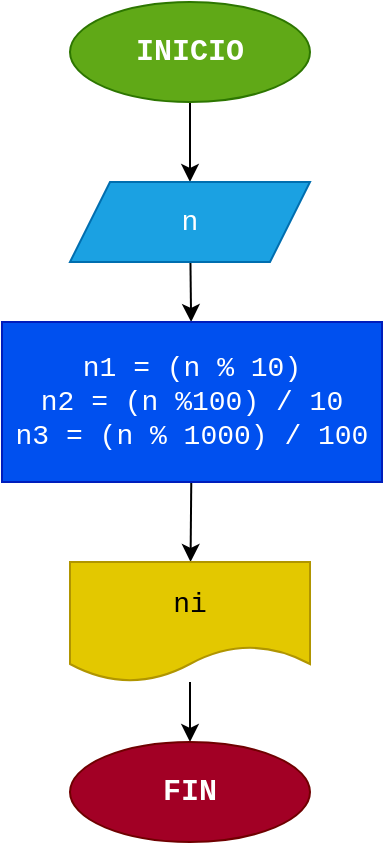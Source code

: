 <mxfile>
    <diagram id="JJ7sGsIyvcAjFSF7HcTw" name="Página-1">
        <mxGraphModel dx="714" dy="503" grid="1" gridSize="10" guides="1" tooltips="1" connect="1" arrows="1" fold="1" page="1" pageScale="1" pageWidth="827" pageHeight="1169" math="0" shadow="0">
            <root>
                <mxCell id="0"/>
                <mxCell id="1" parent="0"/>
                <mxCell id="4" value="" style="edgeStyle=none;html=1;fontFamily=Courier New;fontSize=12;" edge="1" parent="1" source="2" target="3">
                    <mxGeometry relative="1" as="geometry"/>
                </mxCell>
                <mxCell id="2" value="INICIO" style="ellipse;whiteSpace=wrap;html=1;fontFamily=Courier New;fontSize=15;fontStyle=1;fillColor=#60a917;fontColor=#ffffff;strokeColor=#2D7600;" vertex="1" parent="1">
                    <mxGeometry x="294" width="120" height="50" as="geometry"/>
                </mxCell>
                <mxCell id="6" value="" style="edgeStyle=none;html=1;fontFamily=Courier New;fontSize=12;" edge="1" parent="1" source="3" target="5">
                    <mxGeometry relative="1" as="geometry"/>
                </mxCell>
                <mxCell id="3" value="n" style="shape=parallelogram;perimeter=parallelogramPerimeter;whiteSpace=wrap;html=1;fixedSize=1;fontFamily=Courier New;fontSize=14;fillColor=#1ba1e2;fontColor=#ffffff;strokeColor=#006EAF;" vertex="1" parent="1">
                    <mxGeometry x="294" y="90" width="120" height="40" as="geometry"/>
                </mxCell>
                <mxCell id="8" value="" style="edgeStyle=none;html=1;fontFamily=Courier New;fontSize=12;" edge="1" parent="1" source="5" target="7">
                    <mxGeometry relative="1" as="geometry"/>
                </mxCell>
                <mxCell id="5" value="n1 = (n % 10)&lt;br style=&quot;font-size: 14px;&quot;&gt;n2 = (n %100) / 10&lt;br style=&quot;font-size: 14px;&quot;&gt;n3 = (n % 1000) / 100" style="whiteSpace=wrap;html=1;fontFamily=Courier New;fontSize=14;fillColor=#0050ef;fontColor=#ffffff;strokeColor=#001DBC;" vertex="1" parent="1">
                    <mxGeometry x="260" y="160" width="190" height="80" as="geometry"/>
                </mxCell>
                <mxCell id="11" style="edgeStyle=none;html=1;entryX=0.5;entryY=0;entryDx=0;entryDy=0;fontFamily=Courier New;fontSize=12;" edge="1" parent="1" source="7" target="10">
                    <mxGeometry relative="1" as="geometry"/>
                </mxCell>
                <mxCell id="7" value="ni" style="shape=document;whiteSpace=wrap;html=1;boundedLbl=1;fontFamily=Courier New;fontSize=14;fillColor=#e3c800;fontColor=#000000;strokeColor=#B09500;" vertex="1" parent="1">
                    <mxGeometry x="294" y="280" width="120" height="60" as="geometry"/>
                </mxCell>
                <mxCell id="10" value="FIN" style="ellipse;whiteSpace=wrap;html=1;fontFamily=Courier New;fontSize=15;fontStyle=1;fillColor=#a20025;fontColor=#ffffff;strokeColor=#6F0000;" vertex="1" parent="1">
                    <mxGeometry x="294" y="370" width="120" height="50" as="geometry"/>
                </mxCell>
            </root>
        </mxGraphModel>
    </diagram>
</mxfile>